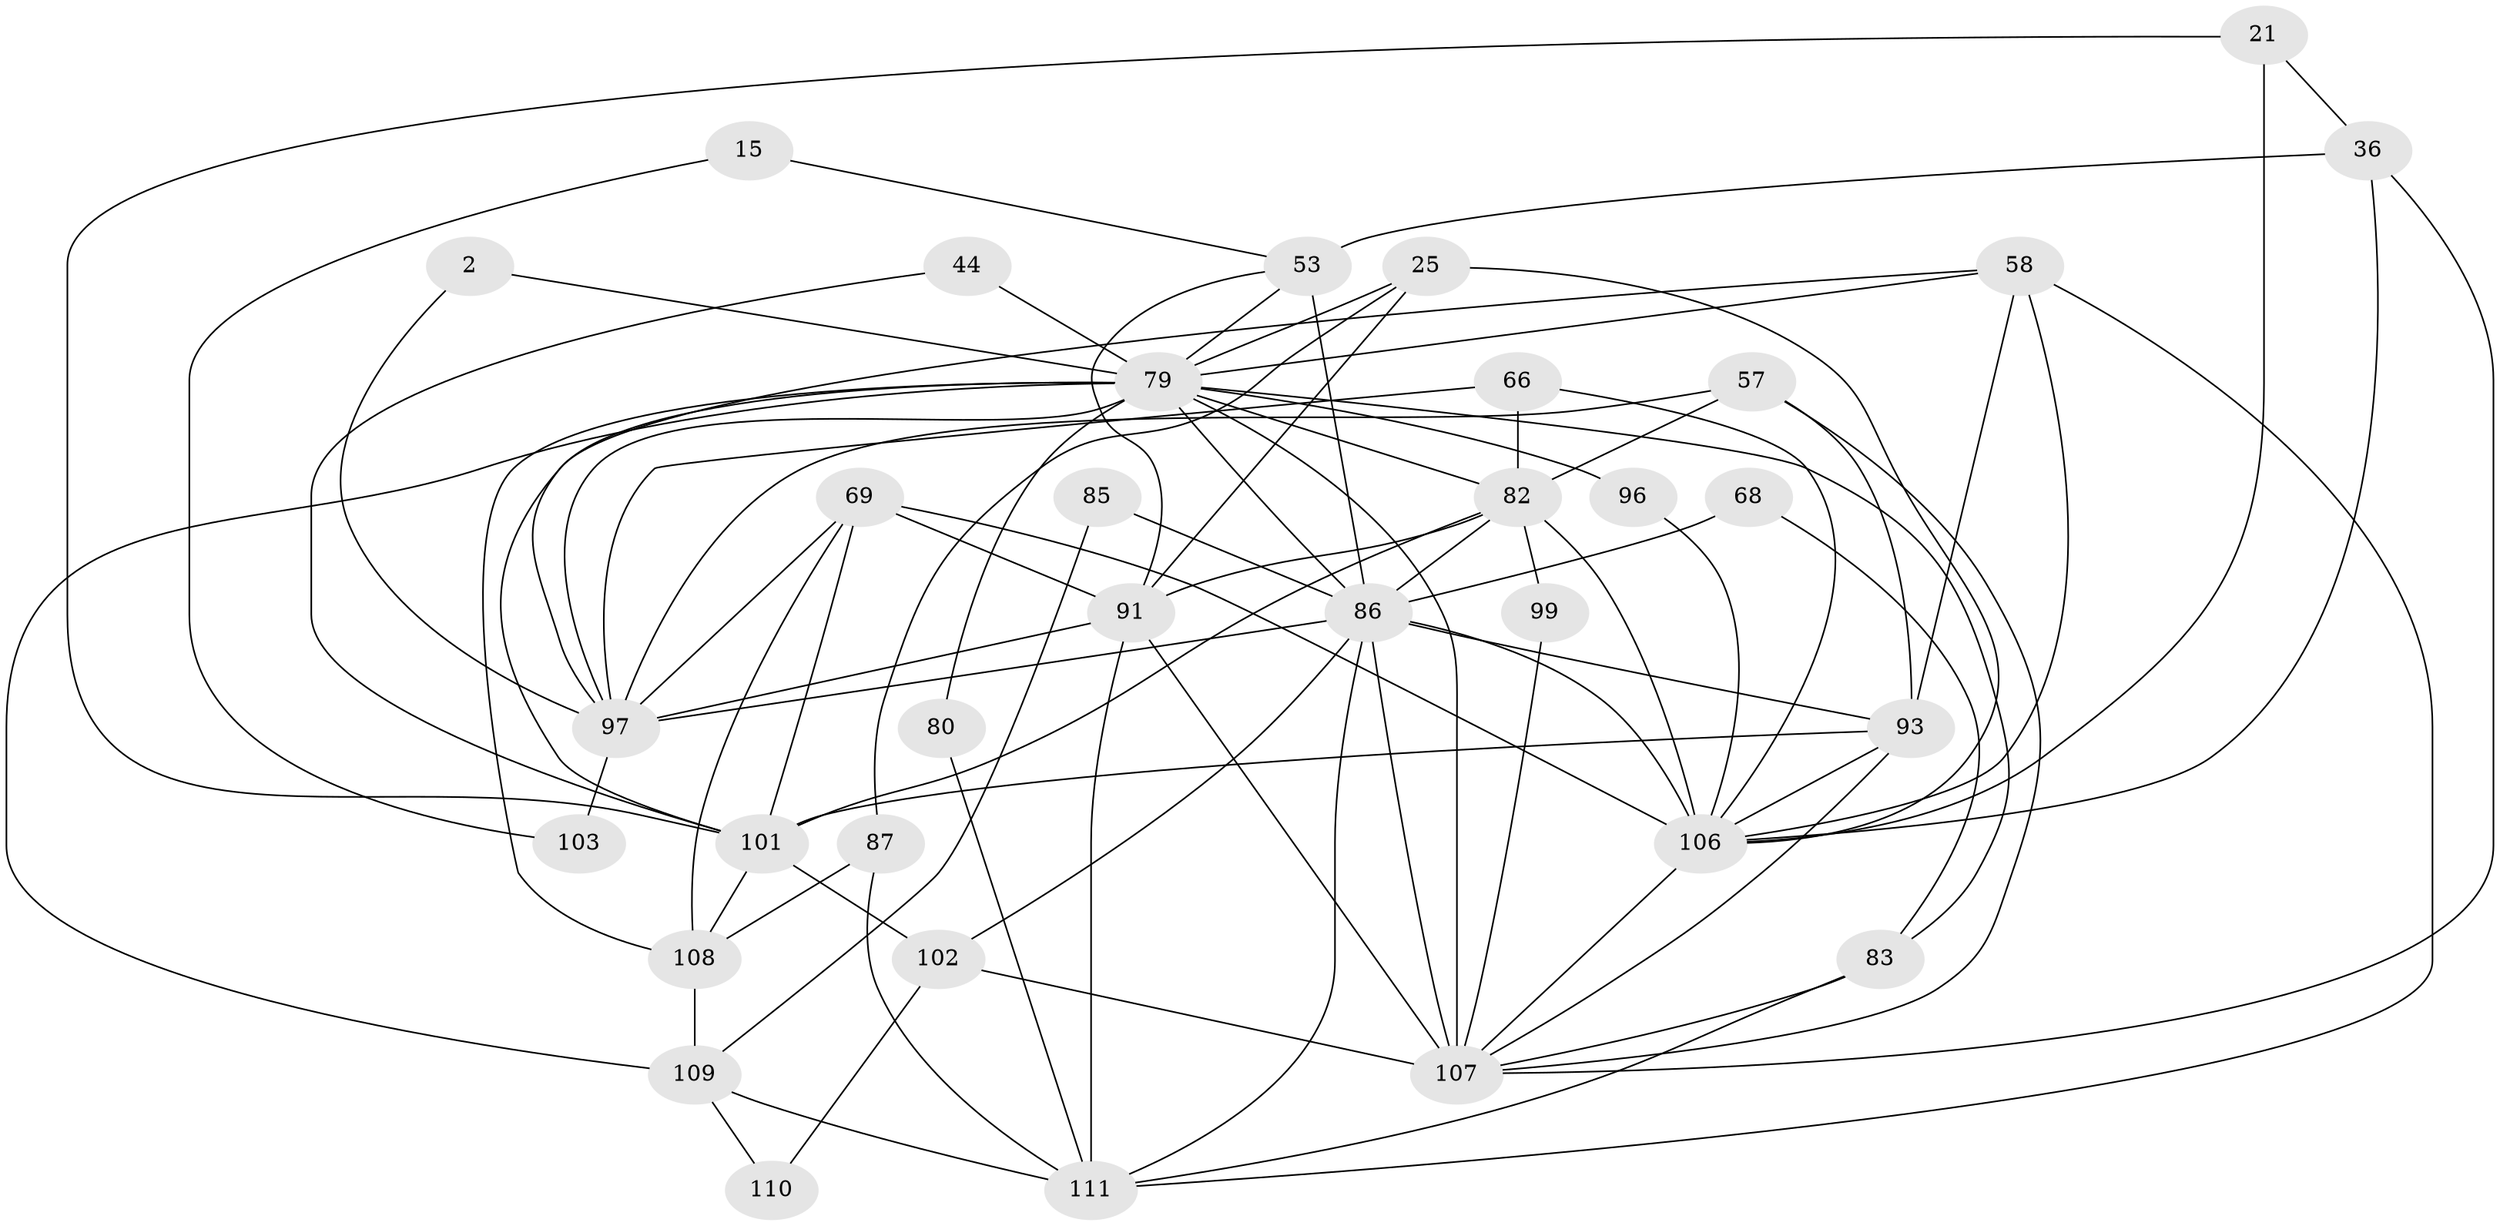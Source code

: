 // original degree distribution, {4: 0.25225225225225223, 2: 0.15315315315315314, 5: 0.13513513513513514, 3: 0.2702702702702703, 6: 0.14414414414414414, 7: 0.02702702702702703, 8: 0.018018018018018018}
// Generated by graph-tools (version 1.1) at 2025/53/03/04/25 21:53:49]
// undirected, 33 vertices, 83 edges
graph export_dot {
graph [start="1"]
  node [color=gray90,style=filled];
  2;
  15;
  21 [super="+1"];
  25 [super="+11"];
  36;
  44;
  53 [super="+3+26"];
  57;
  58 [super="+40+45"];
  66;
  68;
  69 [super="+51"];
  79 [super="+77+35+9+63+75"];
  80;
  82 [super="+60+46+34"];
  83 [super="+20"];
  85;
  86 [super="+78+67+84+54"];
  87;
  91 [super="+7+43+50+61"];
  93 [super="+19+90"];
  96;
  97 [super="+22+73"];
  99;
  101 [super="+94"];
  102 [super="+92+95"];
  103;
  106 [super="+76+28+104"];
  107 [super="+81+98+74"];
  108 [super="+62+13"];
  109 [super="+30+42"];
  110;
  111 [super="+105"];
  2 -- 97;
  2 -- 79;
  15 -- 103;
  15 -- 53;
  21 -- 36 [weight=2];
  21 -- 101 [weight=2];
  21 -- 106 [weight=2];
  25 -- 87;
  25 -- 91 [weight=2];
  25 -- 79 [weight=3];
  25 -- 106 [weight=2];
  36 -- 53;
  36 -- 107;
  36 -- 106 [weight=2];
  44 -- 101;
  44 -- 79;
  53 -- 79;
  53 -- 91;
  53 -- 86 [weight=3];
  57 -- 93;
  57 -- 97 [weight=2];
  57 -- 82;
  57 -- 107 [weight=2];
  58 -- 106;
  58 -- 93 [weight=2];
  58 -- 79 [weight=2];
  58 -- 111;
  58 -- 97;
  66 -- 97;
  66 -- 106;
  66 -- 82;
  68 -- 83;
  68 -- 86;
  69 -- 108;
  69 -- 101 [weight=3];
  69 -- 106 [weight=3];
  69 -- 91;
  69 -- 97;
  79 -- 80;
  79 -- 97;
  79 -- 96 [weight=2];
  79 -- 83;
  79 -- 108 [weight=2];
  79 -- 109;
  79 -- 82 [weight=5];
  79 -- 107 [weight=6];
  79 -- 101;
  79 -- 86;
  80 -- 111;
  82 -- 101;
  82 -- 91 [weight=2];
  82 -- 99;
  82 -- 86 [weight=3];
  82 -- 106 [weight=3];
  83 -- 107 [weight=2];
  83 -- 111;
  85 -- 109;
  85 -- 86;
  86 -- 97 [weight=2];
  86 -- 102;
  86 -- 107 [weight=2];
  86 -- 111 [weight=3];
  86 -- 106 [weight=2];
  86 -- 93;
  87 -- 108 [weight=2];
  87 -- 111;
  91 -- 97;
  91 -- 107 [weight=3];
  91 -- 111 [weight=2];
  93 -- 107;
  93 -- 101;
  93 -- 106 [weight=2];
  96 -- 106;
  97 -- 103 [weight=3];
  99 -- 107;
  101 -- 102;
  101 -- 108;
  102 -- 110;
  102 -- 107 [weight=4];
  106 -- 107 [weight=4];
  108 -- 109 [weight=3];
  109 -- 110;
  109 -- 111 [weight=2];
}
